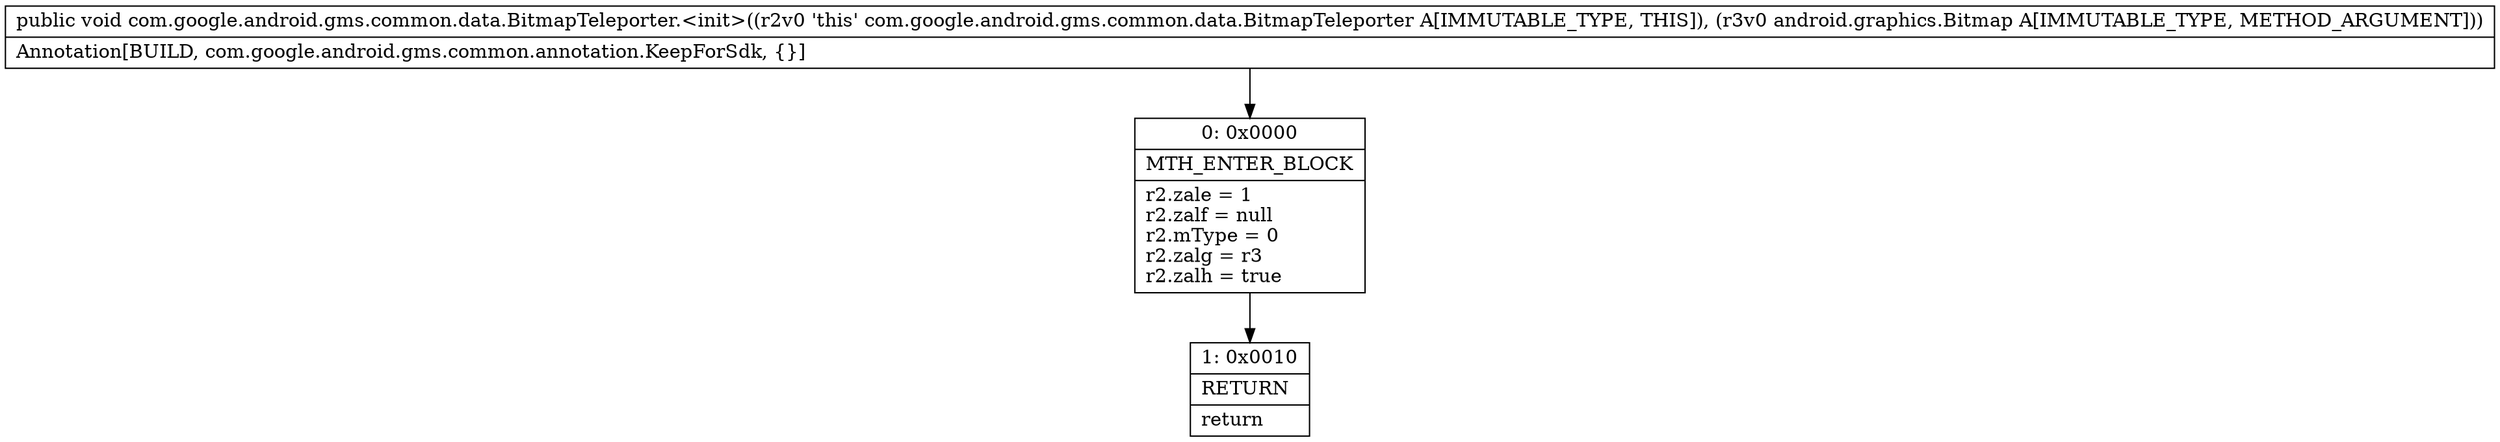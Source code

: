 digraph "CFG forcom.google.android.gms.common.data.BitmapTeleporter.\<init\>(Landroid\/graphics\/Bitmap;)V" {
Node_0 [shape=record,label="{0\:\ 0x0000|MTH_ENTER_BLOCK\l|r2.zale = 1\lr2.zalf = null\lr2.mType = 0\lr2.zalg = r3\lr2.zalh = true\l}"];
Node_1 [shape=record,label="{1\:\ 0x0010|RETURN\l|return\l}"];
MethodNode[shape=record,label="{public void com.google.android.gms.common.data.BitmapTeleporter.\<init\>((r2v0 'this' com.google.android.gms.common.data.BitmapTeleporter A[IMMUTABLE_TYPE, THIS]), (r3v0 android.graphics.Bitmap A[IMMUTABLE_TYPE, METHOD_ARGUMENT]))  | Annotation[BUILD, com.google.android.gms.common.annotation.KeepForSdk, \{\}]\l}"];
MethodNode -> Node_0;
Node_0 -> Node_1;
}

